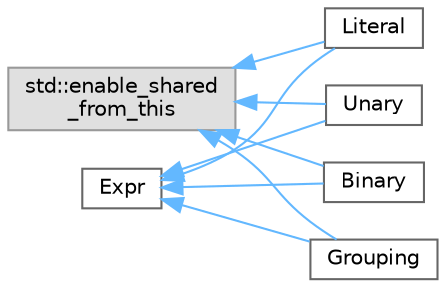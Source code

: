 digraph "Graphical Class Hierarchy"
{
 // LATEX_PDF_SIZE
  bgcolor="transparent";
  edge [fontname=Helvetica,fontsize=10,labelfontname=Helvetica,labelfontsize=10];
  node [fontname=Helvetica,fontsize=10,shape=box,height=0.2,width=0.4];
  rankdir="LR";
  Node0 [id="Node000000",label="std::enable_shared\l_from_this",height=0.2,width=0.4,color="grey60", fillcolor="#E0E0E0", style="filled",tooltip=" "];
  Node0 -> Node1 [id="edge3_Node000000_Node000001",dir="back",color="steelblue1",style="solid",tooltip=" "];
  Node1 [id="Node000001",label="Binary",height=0.2,width=0.4,color="grey40", fillcolor="white", style="filled",URL="$classBinary.html",tooltip="Class representing a binary expression."];
  Node0 -> Node3 [id="edge4_Node000000_Node000003",dir="back",color="steelblue1",style="solid",tooltip=" "];
  Node3 [id="Node000003",label="Grouping",height=0.2,width=0.4,color="grey40", fillcolor="white", style="filled",URL="$classGrouping.html",tooltip="Class representing a grouping expression."];
  Node0 -> Node4 [id="edge5_Node000000_Node000004",dir="back",color="steelblue1",style="solid",tooltip=" "];
  Node4 [id="Node000004",label="Literal",height=0.2,width=0.4,color="grey40", fillcolor="white", style="filled",URL="$classLiteral.html",tooltip="Class representing a literal expression."];
  Node0 -> Node5 [id="edge6_Node000000_Node000005",dir="back",color="steelblue1",style="solid",tooltip=" "];
  Node5 [id="Node000005",label="Unary",height=0.2,width=0.4,color="grey40", fillcolor="white", style="filled",URL="$classUnary.html",tooltip="Class representing a unary expression."];
  Node2 [id="Node000002",label="Expr",height=0.2,width=0.4,color="grey40", fillcolor="white", style="filled",URL="$classExpr.html",tooltip="Abstract base class for expressions."];
  Node2 -> Node1 [id="edge7_Node000002_Node000001",dir="back",color="steelblue1",style="solid",tooltip=" "];
  Node2 -> Node3 [id="edge8_Node000002_Node000003",dir="back",color="steelblue1",style="solid",tooltip=" "];
  Node2 -> Node4 [id="edge9_Node000002_Node000004",dir="back",color="steelblue1",style="solid",tooltip=" "];
  Node2 -> Node5 [id="edge10_Node000002_Node000005",dir="back",color="steelblue1",style="solid",tooltip=" "];
}
